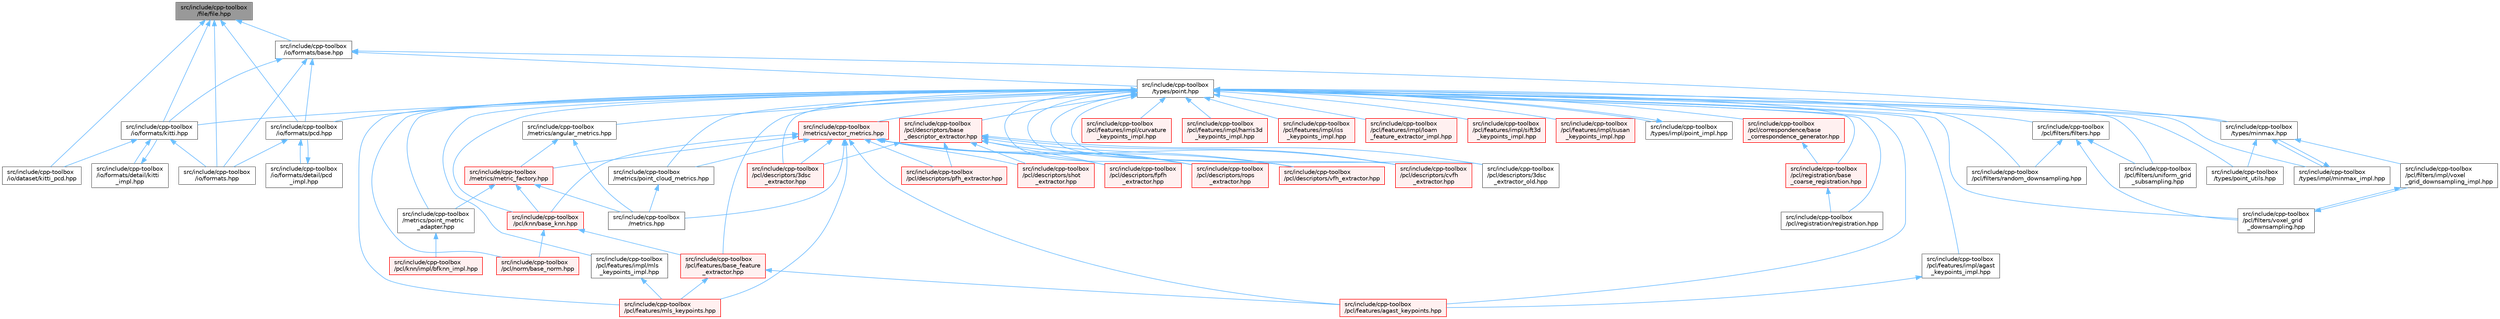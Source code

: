 digraph "src/include/cpp-toolbox/file/file.hpp"
{
 // LATEX_PDF_SIZE
  bgcolor="transparent";
  edge [fontname=Helvetica,fontsize=10,labelfontname=Helvetica,labelfontsize=10];
  node [fontname=Helvetica,fontsize=10,shape=box,height=0.2,width=0.4];
  Node1 [id="Node000001",label="src/include/cpp-toolbox\l/file/file.hpp",height=0.2,width=0.4,color="gray40", fillcolor="grey60", style="filled", fontcolor="black",tooltip=" "];
  Node1 -> Node2 [id="edge1_Node000001_Node000002",dir="back",color="steelblue1",style="solid",tooltip=" "];
  Node2 [id="Node000002",label="src/include/cpp-toolbox\l/io/dataset/kitti_pcd.hpp",height=0.2,width=0.4,color="grey40", fillcolor="white", style="filled",URL="$kitti__pcd_8hpp.html",tooltip=" "];
  Node1 -> Node3 [id="edge2_Node000001_Node000003",dir="back",color="steelblue1",style="solid",tooltip=" "];
  Node3 [id="Node000003",label="src/include/cpp-toolbox\l/io/formats.hpp",height=0.2,width=0.4,color="grey40", fillcolor="white", style="filled",URL="$formats_8hpp.html",tooltip=" "];
  Node1 -> Node4 [id="edge3_Node000001_Node000004",dir="back",color="steelblue1",style="solid",tooltip=" "];
  Node4 [id="Node000004",label="src/include/cpp-toolbox\l/io/formats/base.hpp",height=0.2,width=0.4,color="grey40", fillcolor="white", style="filled",URL="$io_2formats_2base_8hpp.html",tooltip=" "];
  Node4 -> Node3 [id="edge4_Node000004_Node000003",dir="back",color="steelblue1",style="solid",tooltip=" "];
  Node4 -> Node5 [id="edge5_Node000004_Node000005",dir="back",color="steelblue1",style="solid",tooltip=" "];
  Node5 [id="Node000005",label="src/include/cpp-toolbox\l/io/formats/kitti.hpp",height=0.2,width=0.4,color="grey40", fillcolor="white", style="filled",URL="$kitti_8hpp.html",tooltip=" "];
  Node5 -> Node2 [id="edge6_Node000005_Node000002",dir="back",color="steelblue1",style="solid",tooltip=" "];
  Node5 -> Node3 [id="edge7_Node000005_Node000003",dir="back",color="steelblue1",style="solid",tooltip=" "];
  Node5 -> Node6 [id="edge8_Node000005_Node000006",dir="back",color="steelblue1",style="solid",tooltip=" "];
  Node6 [id="Node000006",label="src/include/cpp-toolbox\l/io/formats/detail/kitti\l_impl.hpp",height=0.2,width=0.4,color="grey40", fillcolor="white", style="filled",URL="$kitti__impl_8hpp.html",tooltip="此文件包含 kitti_format_t 的模板实现/This file contains the template implementations for kitti_format_t"];
  Node6 -> Node5 [id="edge9_Node000006_Node000005",dir="back",color="steelblue1",style="solid",tooltip=" "];
  Node4 -> Node7 [id="edge10_Node000004_Node000007",dir="back",color="steelblue1",style="solid",tooltip=" "];
  Node7 [id="Node000007",label="src/include/cpp-toolbox\l/io/formats/pcd.hpp",height=0.2,width=0.4,color="grey40", fillcolor="white", style="filled",URL="$pcd_8hpp.html",tooltip=" "];
  Node7 -> Node3 [id="edge11_Node000007_Node000003",dir="back",color="steelblue1",style="solid",tooltip=" "];
  Node7 -> Node8 [id="edge12_Node000007_Node000008",dir="back",color="steelblue1",style="solid",tooltip=" "];
  Node8 [id="Node000008",label="src/include/cpp-toolbox\l/io/formats/detail/pcd\l_impl.hpp",height=0.2,width=0.4,color="grey40", fillcolor="white", style="filled",URL="$pcd__impl_8hpp.html",tooltip="此文件包含 pcd_format_t 的模板实现/This file contains the template implementations for pcd_format_t"];
  Node8 -> Node7 [id="edge13_Node000008_Node000007",dir="back",color="steelblue1",style="solid",tooltip=" "];
  Node4 -> Node9 [id="edge14_Node000004_Node000009",dir="back",color="steelblue1",style="solid",tooltip=" "];
  Node9 [id="Node000009",label="src/include/cpp-toolbox\l/types/minmax.hpp",height=0.2,width=0.4,color="grey40", fillcolor="white", style="filled",URL="$minmax_8hpp.html",tooltip=" "];
  Node9 -> Node10 [id="edge15_Node000009_Node000010",dir="back",color="steelblue1",style="solid",tooltip=" "];
  Node10 [id="Node000010",label="src/include/cpp-toolbox\l/pcl/filters/impl/voxel\l_grid_downsampling_impl.hpp",height=0.2,width=0.4,color="grey40", fillcolor="white", style="filled",URL="$voxel__grid__downsampling__impl_8hpp.html",tooltip=" "];
  Node10 -> Node11 [id="edge16_Node000010_Node000011",dir="back",color="steelblue1",style="solid",tooltip=" "];
  Node11 [id="Node000011",label="src/include/cpp-toolbox\l/pcl/filters/voxel_grid\l_downsampling.hpp",height=0.2,width=0.4,color="grey40", fillcolor="white", style="filled",URL="$voxel__grid__downsampling_8hpp.html",tooltip=" "];
  Node11 -> Node10 [id="edge17_Node000011_Node000010",dir="back",color="steelblue1",style="solid",tooltip=" "];
  Node9 -> Node12 [id="edge18_Node000009_Node000012",dir="back",color="steelblue1",style="solid",tooltip=" "];
  Node12 [id="Node000012",label="src/include/cpp-toolbox\l/types/impl/minmax_impl.hpp",height=0.2,width=0.4,color="grey40", fillcolor="white", style="filled",URL="$minmax__impl_8hpp.html",tooltip=" "];
  Node12 -> Node9 [id="edge19_Node000012_Node000009",dir="back",color="steelblue1",style="solid",tooltip=" "];
  Node9 -> Node13 [id="edge20_Node000009_Node000013",dir="back",color="steelblue1",style="solid",tooltip=" "];
  Node13 [id="Node000013",label="src/include/cpp-toolbox\l/types/point_utils.hpp",height=0.2,width=0.4,color="grey40", fillcolor="white", style="filled",URL="$point__utils_8hpp.html",tooltip=" "];
  Node4 -> Node14 [id="edge21_Node000004_Node000014",dir="back",color="steelblue1",style="solid",tooltip=" "];
  Node14 [id="Node000014",label="src/include/cpp-toolbox\l/types/point.hpp",height=0.2,width=0.4,color="grey40", fillcolor="white", style="filled",URL="$point_8hpp.html",tooltip=" "];
  Node14 -> Node5 [id="edge22_Node000014_Node000005",dir="back",color="steelblue1",style="solid",tooltip=" "];
  Node14 -> Node7 [id="edge23_Node000014_Node000007",dir="back",color="steelblue1",style="solid",tooltip=" "];
  Node14 -> Node15 [id="edge24_Node000014_Node000015",dir="back",color="steelblue1",style="solid",tooltip=" "];
  Node15 [id="Node000015",label="src/include/cpp-toolbox\l/metrics/angular_metrics.hpp",height=0.2,width=0.4,color="grey40", fillcolor="white", style="filled",URL="$angular__metrics_8hpp.html",tooltip=" "];
  Node15 -> Node16 [id="edge25_Node000015_Node000016",dir="back",color="steelblue1",style="solid",tooltip=" "];
  Node16 [id="Node000016",label="src/include/cpp-toolbox\l/metrics.hpp",height=0.2,width=0.4,color="grey40", fillcolor="white", style="filled",URL="$metrics_8hpp.html",tooltip=" "];
  Node15 -> Node17 [id="edge26_Node000015_Node000017",dir="back",color="steelblue1",style="solid",tooltip=" "];
  Node17 [id="Node000017",label="src/include/cpp-toolbox\l/metrics/metric_factory.hpp",height=0.2,width=0.4,color="red", fillcolor="#FFF0F0", style="filled",URL="$metric__factory_8hpp.html",tooltip=" "];
  Node17 -> Node16 [id="edge27_Node000017_Node000016",dir="back",color="steelblue1",style="solid",tooltip=" "];
  Node17 -> Node18 [id="edge28_Node000017_Node000018",dir="back",color="steelblue1",style="solid",tooltip=" "];
  Node18 [id="Node000018",label="src/include/cpp-toolbox\l/metrics/point_metric\l_adapter.hpp",height=0.2,width=0.4,color="grey40", fillcolor="white", style="filled",URL="$point__metric__adapter_8hpp.html",tooltip=" "];
  Node18 -> Node19 [id="edge29_Node000018_Node000019",dir="back",color="steelblue1",style="solid",tooltip=" "];
  Node19 [id="Node000019",label="src/include/cpp-toolbox\l/pcl/knn/impl/bfknn_impl.hpp",height=0.2,width=0.4,color="red", fillcolor="#FFF0F0", style="filled",URL="$bfknn__impl_8hpp.html",tooltip=" "];
  Node17 -> Node54 [id="edge30_Node000017_Node000054",dir="back",color="steelblue1",style="solid",tooltip=" "];
  Node54 [id="Node000054",label="src/include/cpp-toolbox\l/pcl/knn/base_knn.hpp",height=0.2,width=0.4,color="red", fillcolor="#FFF0F0", style="filled",URL="$base__knn_8hpp.html",tooltip=" "];
  Node54 -> Node58 [id="edge31_Node000054_Node000058",dir="back",color="steelblue1",style="solid",tooltip=" "];
  Node58 [id="Node000058",label="src/include/cpp-toolbox\l/pcl/features/base_feature\l_extractor.hpp",height=0.2,width=0.4,color="red", fillcolor="#FFF0F0", style="filled",URL="$base__feature__extractor_8hpp.html",tooltip=" "];
  Node58 -> Node37 [id="edge32_Node000058_Node000037",dir="back",color="steelblue1",style="solid",tooltip=" "];
  Node37 [id="Node000037",label="src/include/cpp-toolbox\l/pcl/features/agast_keypoints.hpp",height=0.2,width=0.4,color="red", fillcolor="#FFF0F0", style="filled",URL="$agast__keypoints_8hpp.html",tooltip=" "];
  Node58 -> Node42 [id="edge33_Node000058_Node000042",dir="back",color="steelblue1",style="solid",tooltip=" "];
  Node42 [id="Node000042",label="src/include/cpp-toolbox\l/pcl/features/mls_keypoints.hpp",height=0.2,width=0.4,color="red", fillcolor="#FFF0F0", style="filled",URL="$mls__keypoints_8hpp.html",tooltip=" "];
  Node54 -> Node60 [id="edge34_Node000054_Node000060",dir="back",color="steelblue1",style="solid",tooltip=" "];
  Node60 [id="Node000060",label="src/include/cpp-toolbox\l/pcl/norm/base_norm.hpp",height=0.2,width=0.4,color="red", fillcolor="#FFF0F0", style="filled",URL="$base__norm_8hpp.html",tooltip=" "];
  Node14 -> Node61 [id="edge35_Node000014_Node000061",dir="back",color="steelblue1",style="solid",tooltip=" "];
  Node61 [id="Node000061",label="src/include/cpp-toolbox\l/metrics/point_cloud_metrics.hpp",height=0.2,width=0.4,color="grey40", fillcolor="white", style="filled",URL="$point__cloud__metrics_8hpp.html",tooltip=" "];
  Node61 -> Node16 [id="edge36_Node000061_Node000016",dir="back",color="steelblue1",style="solid",tooltip=" "];
  Node14 -> Node18 [id="edge37_Node000014_Node000018",dir="back",color="steelblue1",style="solid",tooltip=" "];
  Node14 -> Node62 [id="edge38_Node000014_Node000062",dir="back",color="steelblue1",style="solid",tooltip=" "];
  Node62 [id="Node000062",label="src/include/cpp-toolbox\l/metrics/vector_metrics.hpp",height=0.2,width=0.4,color="red", fillcolor="#FFF0F0", style="filled",URL="$vector__metrics_8hpp.html",tooltip=" "];
  Node62 -> Node16 [id="edge39_Node000062_Node000016",dir="back",color="steelblue1",style="solid",tooltip=" "];
  Node62 -> Node17 [id="edge40_Node000062_Node000017",dir="back",color="steelblue1",style="solid",tooltip=" "];
  Node62 -> Node61 [id="edge41_Node000062_Node000061",dir="back",color="steelblue1",style="solid",tooltip=" "];
  Node62 -> Node24 [id="edge42_Node000062_Node000024",dir="back",color="steelblue1",style="solid",tooltip=" "];
  Node24 [id="Node000024",label="src/include/cpp-toolbox\l/pcl/descriptors/3dsc\l_extractor.hpp",height=0.2,width=0.4,color="red", fillcolor="#FFF0F0", style="filled",URL="$3dsc__extractor_8hpp.html",tooltip=" "];
  Node62 -> Node26 [id="edge43_Node000062_Node000026",dir="back",color="steelblue1",style="solid",tooltip=" "];
  Node26 [id="Node000026",label="src/include/cpp-toolbox\l/pcl/descriptors/cvfh\l_extractor.hpp",height=0.2,width=0.4,color="red", fillcolor="#FFF0F0", style="filled",URL="$cvfh__extractor_8hpp.html",tooltip=" "];
  Node62 -> Node27 [id="edge44_Node000062_Node000027",dir="back",color="steelblue1",style="solid",tooltip=" "];
  Node27 [id="Node000027",label="src/include/cpp-toolbox\l/pcl/descriptors/fpfh\l_extractor.hpp",height=0.2,width=0.4,color="red", fillcolor="#FFF0F0", style="filled",URL="$fpfh__extractor_8hpp.html",tooltip=" "];
  Node62 -> Node31 [id="edge45_Node000062_Node000031",dir="back",color="steelblue1",style="solid",tooltip=" "];
  Node31 [id="Node000031",label="src/include/cpp-toolbox\l/pcl/descriptors/pfh_extractor.hpp",height=0.2,width=0.4,color="red", fillcolor="#FFF0F0", style="filled",URL="$pfh__extractor_8hpp.html",tooltip=" "];
  Node62 -> Node33 [id="edge46_Node000062_Node000033",dir="back",color="steelblue1",style="solid",tooltip=" "];
  Node33 [id="Node000033",label="src/include/cpp-toolbox\l/pcl/descriptors/rops\l_extractor.hpp",height=0.2,width=0.4,color="red", fillcolor="#FFF0F0", style="filled",URL="$rops__extractor_8hpp.html",tooltip=" "];
  Node62 -> Node34 [id="edge47_Node000062_Node000034",dir="back",color="steelblue1",style="solid",tooltip=" "];
  Node34 [id="Node000034",label="src/include/cpp-toolbox\l/pcl/descriptors/shot\l_extractor.hpp",height=0.2,width=0.4,color="red", fillcolor="#FFF0F0", style="filled",URL="$shot__extractor_8hpp.html",tooltip=" "];
  Node62 -> Node36 [id="edge48_Node000062_Node000036",dir="back",color="steelblue1",style="solid",tooltip=" "];
  Node36 [id="Node000036",label="src/include/cpp-toolbox\l/pcl/descriptors/vfh_extractor.hpp",height=0.2,width=0.4,color="red", fillcolor="#FFF0F0", style="filled",URL="$vfh__extractor_8hpp.html",tooltip=" "];
  Node62 -> Node37 [id="edge49_Node000062_Node000037",dir="back",color="steelblue1",style="solid",tooltip=" "];
  Node62 -> Node42 [id="edge50_Node000062_Node000042",dir="back",color="steelblue1",style="solid",tooltip=" "];
  Node62 -> Node54 [id="edge51_Node000062_Node000054",dir="back",color="steelblue1",style="solid",tooltip=" "];
  Node14 -> Node63 [id="edge52_Node000014_Node000063",dir="back",color="steelblue1",style="solid",tooltip=" "];
  Node63 [id="Node000063",label="src/include/cpp-toolbox\l/pcl/correspondence/base\l_correspondence_generator.hpp",height=0.2,width=0.4,color="red", fillcolor="#FFF0F0", style="filled",URL="$base__correspondence__generator_8hpp.html",tooltip=" "];
  Node63 -> Node65 [id="edge53_Node000063_Node000065",dir="back",color="steelblue1",style="solid",tooltip=" "];
  Node65 [id="Node000065",label="src/include/cpp-toolbox\l/pcl/registration/base\l_coarse_registration.hpp",height=0.2,width=0.4,color="red", fillcolor="#FFF0F0", style="filled",URL="$base__coarse__registration_8hpp.html",tooltip=" "];
  Node65 -> Node51 [id="edge54_Node000065_Node000051",dir="back",color="steelblue1",style="solid",tooltip=" "];
  Node51 [id="Node000051",label="src/include/cpp-toolbox\l/pcl/registration/registration.hpp",height=0.2,width=0.4,color="grey40", fillcolor="white", style="filled",URL="$registration_8hpp.html",tooltip="点云配准算法统一导出文件 / Unified export file for point cloud registration algorithms"];
  Node14 -> Node24 [id="edge55_Node000014_Node000024",dir="back",color="steelblue1",style="solid",tooltip=" "];
  Node14 -> Node47 [id="edge56_Node000014_Node000047",dir="back",color="steelblue1",style="solid",tooltip=" "];
  Node47 [id="Node000047",label="src/include/cpp-toolbox\l/pcl/descriptors/3dsc\l_extractor_old.hpp",height=0.2,width=0.4,color="grey40", fillcolor="white", style="filled",URL="$3dsc__extractor__old_8hpp.html",tooltip=" "];
  Node14 -> Node68 [id="edge57_Node000014_Node000068",dir="back",color="steelblue1",style="solid",tooltip=" "];
  Node68 [id="Node000068",label="src/include/cpp-toolbox\l/pcl/descriptors/base\l_descriptor_extractor.hpp",height=0.2,width=0.4,color="red", fillcolor="#FFF0F0", style="filled",URL="$base__descriptor__extractor_8hpp.html",tooltip=" "];
  Node68 -> Node24 [id="edge58_Node000068_Node000024",dir="back",color="steelblue1",style="solid",tooltip=" "];
  Node68 -> Node47 [id="edge59_Node000068_Node000047",dir="back",color="steelblue1",style="solid",tooltip=" "];
  Node68 -> Node26 [id="edge60_Node000068_Node000026",dir="back",color="steelblue1",style="solid",tooltip=" "];
  Node68 -> Node27 [id="edge61_Node000068_Node000027",dir="back",color="steelblue1",style="solid",tooltip=" "];
  Node68 -> Node31 [id="edge62_Node000068_Node000031",dir="back",color="steelblue1",style="solid",tooltip=" "];
  Node68 -> Node33 [id="edge63_Node000068_Node000033",dir="back",color="steelblue1",style="solid",tooltip=" "];
  Node68 -> Node34 [id="edge64_Node000068_Node000034",dir="back",color="steelblue1",style="solid",tooltip=" "];
  Node68 -> Node36 [id="edge65_Node000068_Node000036",dir="back",color="steelblue1",style="solid",tooltip=" "];
  Node14 -> Node26 [id="edge66_Node000014_Node000026",dir="back",color="steelblue1",style="solid",tooltip=" "];
  Node14 -> Node33 [id="edge67_Node000014_Node000033",dir="back",color="steelblue1",style="solid",tooltip=" "];
  Node14 -> Node36 [id="edge68_Node000014_Node000036",dir="back",color="steelblue1",style="solid",tooltip=" "];
  Node14 -> Node37 [id="edge69_Node000014_Node000037",dir="back",color="steelblue1",style="solid",tooltip=" "];
  Node14 -> Node58 [id="edge70_Node000014_Node000058",dir="back",color="steelblue1",style="solid",tooltip=" "];
  Node14 -> Node69 [id="edge71_Node000014_Node000069",dir="back",color="steelblue1",style="solid",tooltip=" "];
  Node69 [id="Node000069",label="src/include/cpp-toolbox\l/pcl/features/impl/agast\l_keypoints_impl.hpp",height=0.2,width=0.4,color="grey40", fillcolor="white", style="filled",URL="$agast__keypoints__impl_8hpp.html",tooltip=" "];
  Node69 -> Node37 [id="edge72_Node000069_Node000037",dir="back",color="steelblue1",style="solid",tooltip=" "];
  Node14 -> Node70 [id="edge73_Node000014_Node000070",dir="back",color="steelblue1",style="solid",tooltip=" "];
  Node70 [id="Node000070",label="src/include/cpp-toolbox\l/pcl/features/impl/curvature\l_keypoints_impl.hpp",height=0.2,width=0.4,color="red", fillcolor="#FFF0F0", style="filled",URL="$curvature__keypoints__impl_8hpp.html",tooltip=" "];
  Node14 -> Node71 [id="edge74_Node000014_Node000071",dir="back",color="steelblue1",style="solid",tooltip=" "];
  Node71 [id="Node000071",label="src/include/cpp-toolbox\l/pcl/features/impl/harris3d\l_keypoints_impl.hpp",height=0.2,width=0.4,color="red", fillcolor="#FFF0F0", style="filled",URL="$harris3d__keypoints__impl_8hpp.html",tooltip=" "];
  Node14 -> Node72 [id="edge75_Node000014_Node000072",dir="back",color="steelblue1",style="solid",tooltip=" "];
  Node72 [id="Node000072",label="src/include/cpp-toolbox\l/pcl/features/impl/iss\l_keypoints_impl.hpp",height=0.2,width=0.4,color="red", fillcolor="#FFF0F0", style="filled",URL="$iss__keypoints__impl_8hpp.html",tooltip=" "];
  Node14 -> Node73 [id="edge76_Node000014_Node000073",dir="back",color="steelblue1",style="solid",tooltip=" "];
  Node73 [id="Node000073",label="src/include/cpp-toolbox\l/pcl/features/impl/loam\l_feature_extractor_impl.hpp",height=0.2,width=0.4,color="red", fillcolor="#FFF0F0", style="filled",URL="$loam__feature__extractor__impl_8hpp.html",tooltip=" "];
  Node14 -> Node74 [id="edge77_Node000014_Node000074",dir="back",color="steelblue1",style="solid",tooltip=" "];
  Node74 [id="Node000074",label="src/include/cpp-toolbox\l/pcl/features/impl/mls\l_keypoints_impl.hpp",height=0.2,width=0.4,color="grey40", fillcolor="white", style="filled",URL="$mls__keypoints__impl_8hpp.html",tooltip=" "];
  Node74 -> Node42 [id="edge78_Node000074_Node000042",dir="back",color="steelblue1",style="solid",tooltip=" "];
  Node14 -> Node75 [id="edge79_Node000014_Node000075",dir="back",color="steelblue1",style="solid",tooltip=" "];
  Node75 [id="Node000075",label="src/include/cpp-toolbox\l/pcl/features/impl/sift3d\l_keypoints_impl.hpp",height=0.2,width=0.4,color="red", fillcolor="#FFF0F0", style="filled",URL="$sift3d__keypoints__impl_8hpp.html",tooltip=" "];
  Node14 -> Node76 [id="edge80_Node000014_Node000076",dir="back",color="steelblue1",style="solid",tooltip=" "];
  Node76 [id="Node000076",label="src/include/cpp-toolbox\l/pcl/features/impl/susan\l_keypoints_impl.hpp",height=0.2,width=0.4,color="red", fillcolor="#FFF0F0", style="filled",URL="$susan__keypoints__impl_8hpp.html",tooltip=" "];
  Node14 -> Node42 [id="edge81_Node000014_Node000042",dir="back",color="steelblue1",style="solid",tooltip=" "];
  Node14 -> Node77 [id="edge82_Node000014_Node000077",dir="back",color="steelblue1",style="solid",tooltip=" "];
  Node77 [id="Node000077",label="src/include/cpp-toolbox\l/pcl/filters/filters.hpp",height=0.2,width=0.4,color="grey40", fillcolor="white", style="filled",URL="$filters_8hpp.html",tooltip=" "];
  Node77 -> Node78 [id="edge83_Node000077_Node000078",dir="back",color="steelblue1",style="solid",tooltip=" "];
  Node78 [id="Node000078",label="src/include/cpp-toolbox\l/pcl/filters/random_downsampling.hpp",height=0.2,width=0.4,color="grey40", fillcolor="white", style="filled",URL="$random__downsampling_8hpp.html",tooltip=" "];
  Node77 -> Node79 [id="edge84_Node000077_Node000079",dir="back",color="steelblue1",style="solid",tooltip=" "];
  Node79 [id="Node000079",label="src/include/cpp-toolbox\l/pcl/filters/uniform_grid\l_subsampling.hpp",height=0.2,width=0.4,color="grey40", fillcolor="white", style="filled",URL="$uniform__grid__subsampling_8hpp.html",tooltip=" "];
  Node77 -> Node11 [id="edge85_Node000077_Node000011",dir="back",color="steelblue1",style="solid",tooltip=" "];
  Node14 -> Node78 [id="edge86_Node000014_Node000078",dir="back",color="steelblue1",style="solid",tooltip=" "];
  Node14 -> Node79 [id="edge87_Node000014_Node000079",dir="back",color="steelblue1",style="solid",tooltip=" "];
  Node14 -> Node11 [id="edge88_Node000014_Node000011",dir="back",color="steelblue1",style="solid",tooltip=" "];
  Node14 -> Node54 [id="edge89_Node000014_Node000054",dir="back",color="steelblue1",style="solid",tooltip=" "];
  Node14 -> Node60 [id="edge90_Node000014_Node000060",dir="back",color="steelblue1",style="solid",tooltip=" "];
  Node14 -> Node65 [id="edge91_Node000014_Node000065",dir="back",color="steelblue1",style="solid",tooltip=" "];
  Node14 -> Node51 [id="edge92_Node000014_Node000051",dir="back",color="steelblue1",style="solid",tooltip=" "];
  Node14 -> Node12 [id="edge93_Node000014_Node000012",dir="back",color="steelblue1",style="solid",tooltip=" "];
  Node14 -> Node80 [id="edge94_Node000014_Node000080",dir="back",color="steelblue1",style="solid",tooltip=" "];
  Node80 [id="Node000080",label="src/include/cpp-toolbox\l/types/impl/point_impl.hpp",height=0.2,width=0.4,color="grey40", fillcolor="white", style="filled",URL="$point__impl_8hpp.html",tooltip=" "];
  Node80 -> Node14 [id="edge95_Node000080_Node000014",dir="back",color="steelblue1",style="solid",tooltip=" "];
  Node14 -> Node9 [id="edge96_Node000014_Node000009",dir="back",color="steelblue1",style="solid",tooltip=" "];
  Node14 -> Node13 [id="edge97_Node000014_Node000013",dir="back",color="steelblue1",style="solid",tooltip=" "];
  Node1 -> Node5 [id="edge98_Node000001_Node000005",dir="back",color="steelblue1",style="solid",tooltip=" "];
  Node1 -> Node7 [id="edge99_Node000001_Node000007",dir="back",color="steelblue1",style="solid",tooltip=" "];
}
